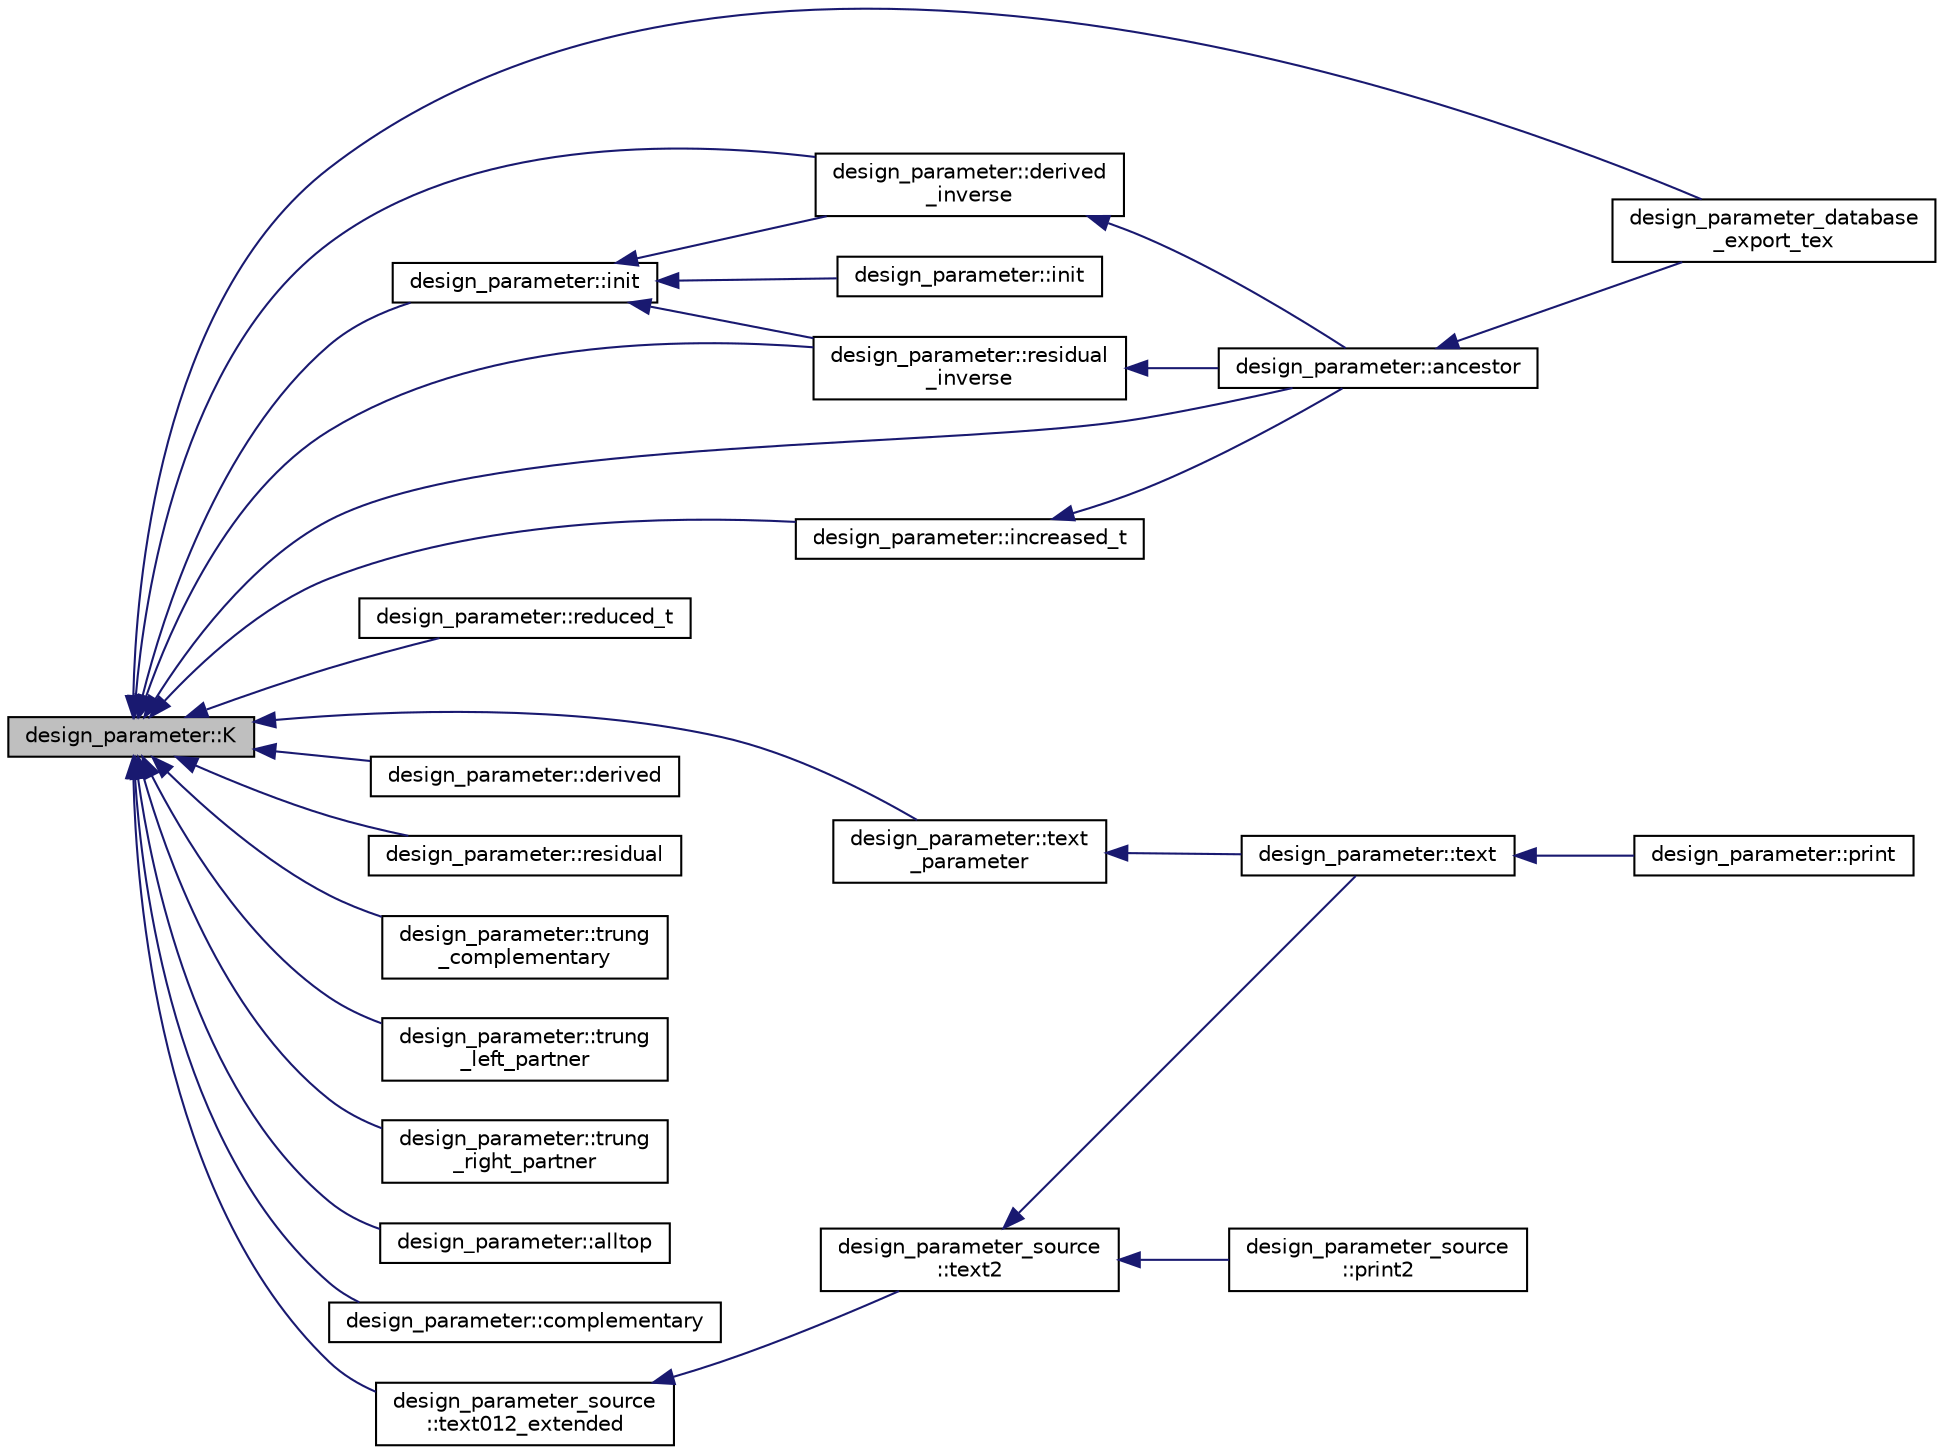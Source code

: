 digraph "design_parameter::K"
{
  edge [fontname="Helvetica",fontsize="10",labelfontname="Helvetica",labelfontsize="10"];
  node [fontname="Helvetica",fontsize="10",shape=record];
  rankdir="LR";
  Node1310 [label="design_parameter::K",height=0.2,width=0.4,color="black", fillcolor="grey75", style="filled", fontcolor="black"];
  Node1310 -> Node1311 [dir="back",color="midnightblue",fontsize="10",style="solid",fontname="Helvetica"];
  Node1311 [label="design_parameter_database\l_export_tex",height=0.2,width=0.4,color="black", fillcolor="white", style="filled",URL="$d9/d60/discreta_8h.html#a075808c1cf57d126d15a0d7794716de7"];
  Node1310 -> Node1312 [dir="back",color="midnightblue",fontsize="10",style="solid",fontname="Helvetica"];
  Node1312 [label="design_parameter::init",height=0.2,width=0.4,color="black", fillcolor="white", style="filled",URL="$da/d94/classdesign__parameter.html#af77829be8d9058a84169c36143307b5d"];
  Node1312 -> Node1313 [dir="back",color="midnightblue",fontsize="10",style="solid",fontname="Helvetica"];
  Node1313 [label="design_parameter::init",height=0.2,width=0.4,color="black", fillcolor="white", style="filled",URL="$da/d94/classdesign__parameter.html#a1d2908af6f9375845123117b6cc22910"];
  Node1312 -> Node1314 [dir="back",color="midnightblue",fontsize="10",style="solid",fontname="Helvetica"];
  Node1314 [label="design_parameter::derived\l_inverse",height=0.2,width=0.4,color="black", fillcolor="white", style="filled",URL="$da/d94/classdesign__parameter.html#acbfce2a35f0c379d5888acdc8d74ae19"];
  Node1314 -> Node1315 [dir="back",color="midnightblue",fontsize="10",style="solid",fontname="Helvetica"];
  Node1315 [label="design_parameter::ancestor",height=0.2,width=0.4,color="black", fillcolor="white", style="filled",URL="$da/d94/classdesign__parameter.html#abd616d2e29cde6f3e797abab001af0c6"];
  Node1315 -> Node1311 [dir="back",color="midnightblue",fontsize="10",style="solid",fontname="Helvetica"];
  Node1312 -> Node1316 [dir="back",color="midnightblue",fontsize="10",style="solid",fontname="Helvetica"];
  Node1316 [label="design_parameter::residual\l_inverse",height=0.2,width=0.4,color="black", fillcolor="white", style="filled",URL="$da/d94/classdesign__parameter.html#a98630a1cdc565c3c826a2636a499c5f6"];
  Node1316 -> Node1315 [dir="back",color="midnightblue",fontsize="10",style="solid",fontname="Helvetica"];
  Node1310 -> Node1317 [dir="back",color="midnightblue",fontsize="10",style="solid",fontname="Helvetica"];
  Node1317 [label="design_parameter::text\l_parameter",height=0.2,width=0.4,color="black", fillcolor="white", style="filled",URL="$da/d94/classdesign__parameter.html#a04f64f7acdaa60b07d19b4592b14c109"];
  Node1317 -> Node1318 [dir="back",color="midnightblue",fontsize="10",style="solid",fontname="Helvetica"];
  Node1318 [label="design_parameter::text",height=0.2,width=0.4,color="black", fillcolor="white", style="filled",URL="$da/d94/classdesign__parameter.html#a200510dc60483800cc6985b77d4ee50c"];
  Node1318 -> Node1319 [dir="back",color="midnightblue",fontsize="10",style="solid",fontname="Helvetica"];
  Node1319 [label="design_parameter::print",height=0.2,width=0.4,color="black", fillcolor="white", style="filled",URL="$da/d94/classdesign__parameter.html#ac9c431a5408809b0c229eacaa924781b"];
  Node1310 -> Node1320 [dir="back",color="midnightblue",fontsize="10",style="solid",fontname="Helvetica"];
  Node1320 [label="design_parameter::reduced_t",height=0.2,width=0.4,color="black", fillcolor="white", style="filled",URL="$da/d94/classdesign__parameter.html#a5915575234fd91b3419a36c40f0bc374"];
  Node1310 -> Node1321 [dir="back",color="midnightblue",fontsize="10",style="solid",fontname="Helvetica"];
  Node1321 [label="design_parameter::increased_t",height=0.2,width=0.4,color="black", fillcolor="white", style="filled",URL="$da/d94/classdesign__parameter.html#a8f39a90927d51e3cb3772bc98c94d7d0"];
  Node1321 -> Node1315 [dir="back",color="midnightblue",fontsize="10",style="solid",fontname="Helvetica"];
  Node1310 -> Node1322 [dir="back",color="midnightblue",fontsize="10",style="solid",fontname="Helvetica"];
  Node1322 [label="design_parameter::derived",height=0.2,width=0.4,color="black", fillcolor="white", style="filled",URL="$da/d94/classdesign__parameter.html#a72b457aff4b3747f90ed7fbda1941de0"];
  Node1310 -> Node1314 [dir="back",color="midnightblue",fontsize="10",style="solid",fontname="Helvetica"];
  Node1310 -> Node1323 [dir="back",color="midnightblue",fontsize="10",style="solid",fontname="Helvetica"];
  Node1323 [label="design_parameter::residual",height=0.2,width=0.4,color="black", fillcolor="white", style="filled",URL="$da/d94/classdesign__parameter.html#a927b3017b92919197fa53d9888409411"];
  Node1310 -> Node1316 [dir="back",color="midnightblue",fontsize="10",style="solid",fontname="Helvetica"];
  Node1310 -> Node1315 [dir="back",color="midnightblue",fontsize="10",style="solid",fontname="Helvetica"];
  Node1310 -> Node1324 [dir="back",color="midnightblue",fontsize="10",style="solid",fontname="Helvetica"];
  Node1324 [label="design_parameter::trung\l_complementary",height=0.2,width=0.4,color="black", fillcolor="white", style="filled",URL="$da/d94/classdesign__parameter.html#a2de27fa4f3a609b37620207144807175"];
  Node1310 -> Node1325 [dir="back",color="midnightblue",fontsize="10",style="solid",fontname="Helvetica"];
  Node1325 [label="design_parameter::trung\l_left_partner",height=0.2,width=0.4,color="black", fillcolor="white", style="filled",URL="$da/d94/classdesign__parameter.html#a2a8f8342e811614d8be1f81b1f58fb7e"];
  Node1310 -> Node1326 [dir="back",color="midnightblue",fontsize="10",style="solid",fontname="Helvetica"];
  Node1326 [label="design_parameter::trung\l_right_partner",height=0.2,width=0.4,color="black", fillcolor="white", style="filled",URL="$da/d94/classdesign__parameter.html#a866f154ac4db93b6000a155c35d9f8af"];
  Node1310 -> Node1327 [dir="back",color="midnightblue",fontsize="10",style="solid",fontname="Helvetica"];
  Node1327 [label="design_parameter::alltop",height=0.2,width=0.4,color="black", fillcolor="white", style="filled",URL="$da/d94/classdesign__parameter.html#ac91d8a483974702c826889aade83cd5f"];
  Node1310 -> Node1328 [dir="back",color="midnightblue",fontsize="10",style="solid",fontname="Helvetica"];
  Node1328 [label="design_parameter::complementary",height=0.2,width=0.4,color="black", fillcolor="white", style="filled",URL="$da/d94/classdesign__parameter.html#a9025f18483dfe3f57eecfc6a603b7df1"];
  Node1310 -> Node1329 [dir="back",color="midnightblue",fontsize="10",style="solid",fontname="Helvetica"];
  Node1329 [label="design_parameter_source\l::text012_extended",height=0.2,width=0.4,color="black", fillcolor="white", style="filled",URL="$df/d4b/classdesign__parameter__source.html#afa19c645725011722b75da5dee8b0945"];
  Node1329 -> Node1330 [dir="back",color="midnightblue",fontsize="10",style="solid",fontname="Helvetica"];
  Node1330 [label="design_parameter_source\l::text2",height=0.2,width=0.4,color="black", fillcolor="white", style="filled",URL="$df/d4b/classdesign__parameter__source.html#a729d62efa57d73e420470d47902c4bf2"];
  Node1330 -> Node1318 [dir="back",color="midnightblue",fontsize="10",style="solid",fontname="Helvetica"];
  Node1330 -> Node1331 [dir="back",color="midnightblue",fontsize="10",style="solid",fontname="Helvetica"];
  Node1331 [label="design_parameter_source\l::print2",height=0.2,width=0.4,color="black", fillcolor="white", style="filled",URL="$df/d4b/classdesign__parameter__source.html#a5e22836b470986f95bfcb322dfc37e82"];
}
